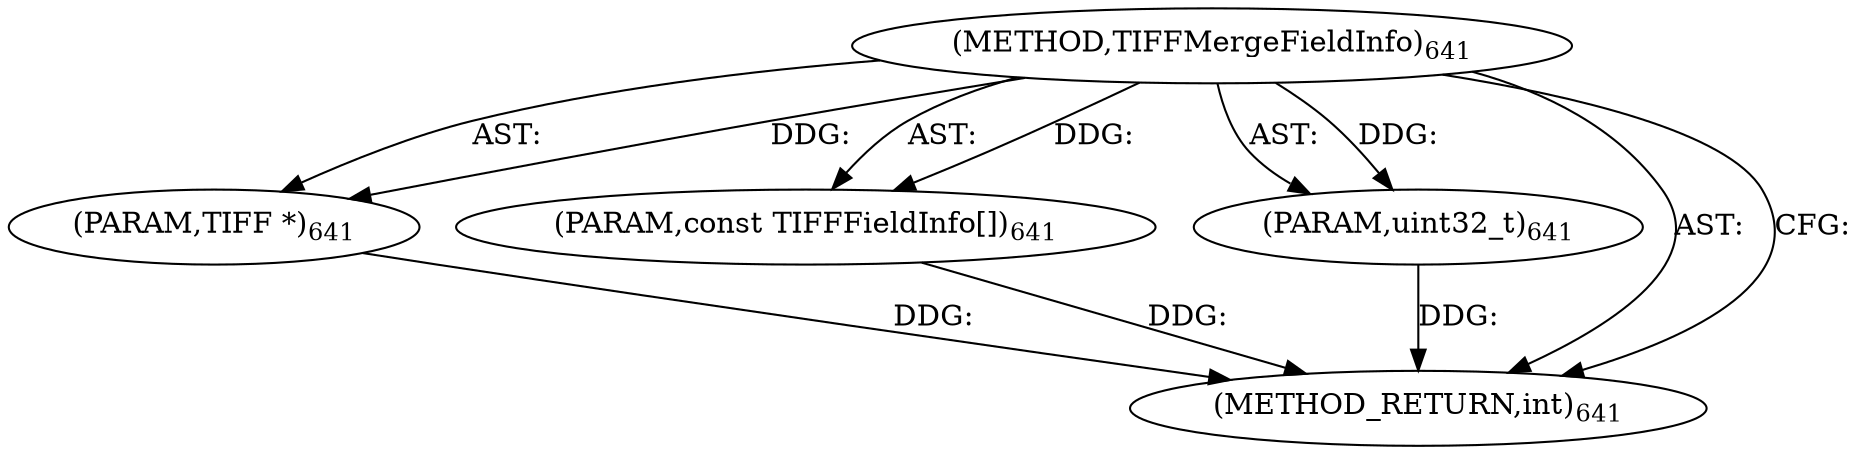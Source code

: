 digraph "TIFFMergeFieldInfo" {  
"9393" [label = <(METHOD,TIFFMergeFieldInfo)<SUB>641</SUB>> ]
"9394" [label = <(PARAM,TIFF *)<SUB>641</SUB>> ]
"9395" [label = <(PARAM,const TIFFFieldInfo[])<SUB>641</SUB>> ]
"9396" [label = <(PARAM,uint32_t)<SUB>641</SUB>> ]
"9397" [label = <(METHOD_RETURN,int)<SUB>641</SUB>> ]
  "9393" -> "9394"  [ label = "AST: "] 
  "9393" -> "9395"  [ label = "AST: "] 
  "9393" -> "9396"  [ label = "AST: "] 
  "9393" -> "9397"  [ label = "AST: "] 
  "9393" -> "9397"  [ label = "CFG: "] 
  "9394" -> "9397"  [ label = "DDG: "] 
  "9395" -> "9397"  [ label = "DDG: "] 
  "9396" -> "9397"  [ label = "DDG: "] 
  "9393" -> "9394"  [ label = "DDG: "] 
  "9393" -> "9395"  [ label = "DDG: "] 
  "9393" -> "9396"  [ label = "DDG: "] 
}
